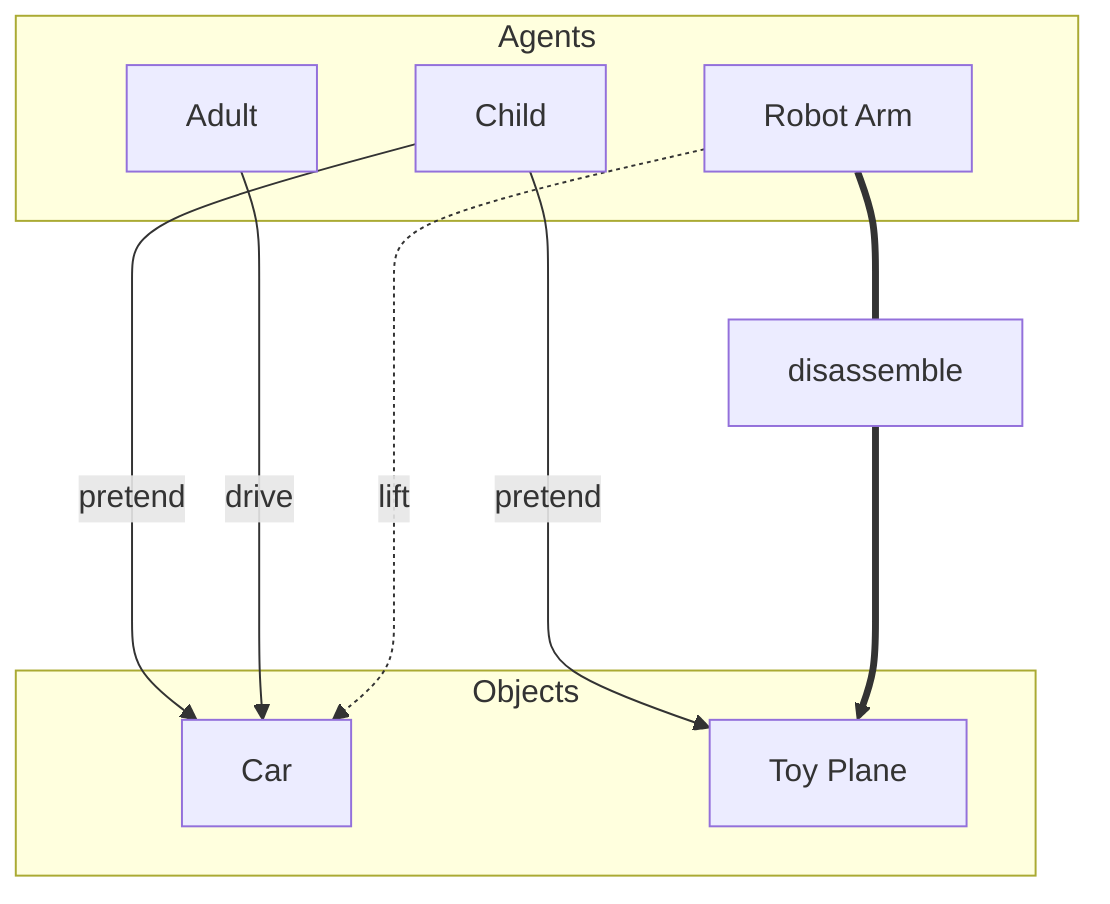 graph TD
  subgraph Agents
    A1[Child]
    A2[Adult]
    A3[Robot Arm]
  end

  subgraph Objects
    O1[Car]
    O2[Toy Plane]
  end

  %% Abilities Legend:
  %% drive: solid line
  %% lift: dashed
  %% pretend: dotted
  %% disassemble: thick line

  %% Child interactions
  A1 -- pretend --> O1
  A1 -- pretend --> O2

  %% Adult interactions
  A2 -- drive --> O1

  %% Robot Arm interactions
  A3 -. lift .-> O1
  A3 === disassemble ===> O2

  %% Optional: Affordance edges (labels)
  click A1 "https://example.com/agent/child" "Child"
  click O1 "https://example.com/object/car" "Car"